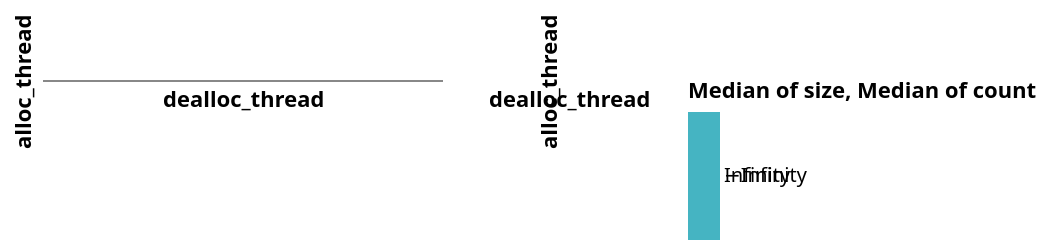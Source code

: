 {
  "$schema": "https://vega.github.io/schema/vega-lite/v5.json",
  "data": {"name": "table"},
  "width": "container",
  "height": "container",
  "columns": 2,
  "concat": [
    {
      "mark": "rect",
      "width": "container",
      "encoding": {
        "y": {
          "field": "alloc_thread",
          "type": "nominal"
        },
        "x": {
          "field": "dealloc_thread",
          "type": "ordinal"
        },
        "color": {
          "aggregate": "median",
          "field": "size"
        }
      }
    },
    {
      "mark": "rect",
      "encoding": {
        "y": {
          "field": "alloc_thread",
          "type": "nominal"
        },
        "x": {
          "field": "dealloc_thread",
          "type": "ordinal"
        },
        "color": {
          "aggregate": "median",
          "field": "count"
        }
      }
    }
  ],
  "config": {
    "axis": {
      "grid": true,
      "tickBand": "extent"
    }
  }
}
